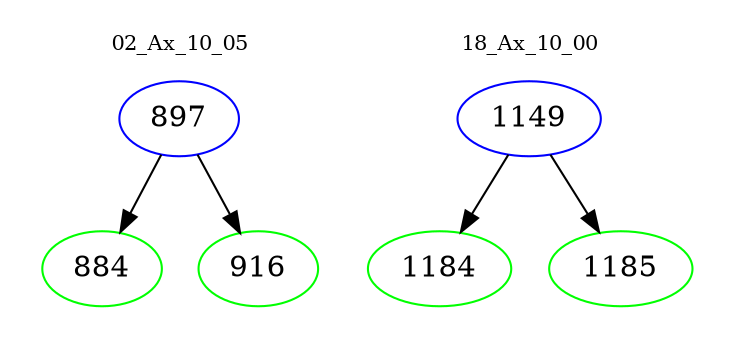 digraph{
subgraph cluster_0 {
color = white
label = "02_Ax_10_05";
fontsize=10;
T0_897 [label="897", color="blue"]
T0_897 -> T0_884 [color="black"]
T0_884 [label="884", color="green"]
T0_897 -> T0_916 [color="black"]
T0_916 [label="916", color="green"]
}
subgraph cluster_1 {
color = white
label = "18_Ax_10_00";
fontsize=10;
T1_1149 [label="1149", color="blue"]
T1_1149 -> T1_1184 [color="black"]
T1_1184 [label="1184", color="green"]
T1_1149 -> T1_1185 [color="black"]
T1_1185 [label="1185", color="green"]
}
}
